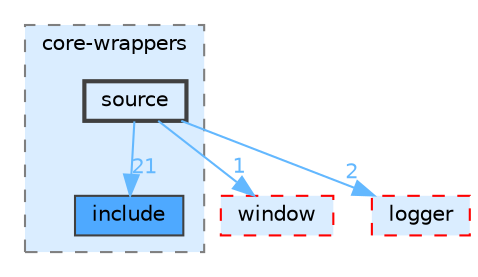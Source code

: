 digraph "lib/core/core-wrappers/source"
{
 // LATEX_PDF_SIZE
  bgcolor="transparent";
  edge [fontname=Helvetica,fontsize=10,labelfontname=Helvetica,labelfontsize=10];
  node [fontname=Helvetica,fontsize=10,shape=box,height=0.2,width=0.4];
  compound=true
  subgraph clusterdir_3ba74b92108d0f2a02e3c2f0f685a4ec {
    graph [ bgcolor="#daedff", pencolor="grey50", label="core-wrappers", fontname=Helvetica,fontsize=10 style="filled,dashed", URL="dir_3ba74b92108d0f2a02e3c2f0f685a4ec.html",tooltip=""]
  dir_ba83d87c3a4784699bd7bd6f3a8d87ca [label="include", fillcolor="#4ea9ff", color="grey25", style="filled", URL="dir_ba83d87c3a4784699bd7bd6f3a8d87ca.html",tooltip=""];
  dir_f7ecbd7ded5c2a893400c3326acd6591 [label="source", fillcolor="#daedff", color="grey25", style="filled,bold", URL="dir_f7ecbd7ded5c2a893400c3326acd6591.html",tooltip=""];
  }
  dir_2eb4d6a0926ce6cd9d2287e910bc6883 [label="window", fillcolor="#daedff", color="red", style="filled,dashed", URL="dir_2eb4d6a0926ce6cd9d2287e910bc6883.html",tooltip=""];
  dir_3abd7e524b18be2791e1cb82bd099322 [label="logger", fillcolor="#daedff", color="red", style="filled,dashed", URL="dir_3abd7e524b18be2791e1cb82bd099322.html",tooltip=""];
  dir_f7ecbd7ded5c2a893400c3326acd6591->dir_2eb4d6a0926ce6cd9d2287e910bc6883 [headlabel="1", labeldistance=1.5 headhref="dir_000014_000020.html" color="steelblue1" fontcolor="steelblue1"];
  dir_f7ecbd7ded5c2a893400c3326acd6591->dir_3abd7e524b18be2791e1cb82bd099322 [headlabel="2", labeldistance=1.5 headhref="dir_000014_000013.html" color="steelblue1" fontcolor="steelblue1"];
  dir_f7ecbd7ded5c2a893400c3326acd6591->dir_ba83d87c3a4784699bd7bd6f3a8d87ca [headlabel="21", labeldistance=1.5 headhref="dir_000014_000004.html" color="steelblue1" fontcolor="steelblue1"];
}
